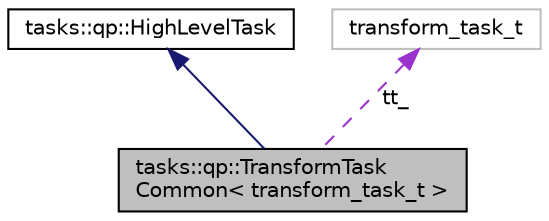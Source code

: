 digraph "tasks::qp::TransformTaskCommon&lt; transform_task_t &gt;"
{
  edge [fontname="Helvetica",fontsize="10",labelfontname="Helvetica",labelfontsize="10"];
  node [fontname="Helvetica",fontsize="10",shape=record];
  Node2 [label="tasks::qp::TransformTask\lCommon\< transform_task_t \>",height=0.2,width=0.4,color="black", fillcolor="grey75", style="filled", fontcolor="black"];
  Node3 -> Node2 [dir="back",color="midnightblue",fontsize="10",style="solid",fontname="Helvetica"];
  Node3 [label="tasks::qp::HighLevelTask",height=0.2,width=0.4,color="black", fillcolor="white", style="filled",URL="$classtasks_1_1qp_1_1HighLevelTask.html"];
  Node4 -> Node2 [dir="back",color="darkorchid3",fontsize="10",style="dashed",label=" tt_" ,fontname="Helvetica"];
  Node4 [label="transform_task_t",height=0.2,width=0.4,color="grey75", fillcolor="white", style="filled"];
}
